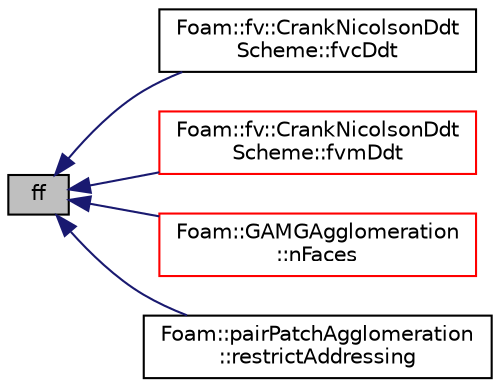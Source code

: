digraph "ff"
{
  bgcolor="transparent";
  edge [fontname="Helvetica",fontsize="10",labelfontname="Helvetica",labelfontsize="10"];
  node [fontname="Helvetica",fontsize="10",shape=record];
  rankdir="LR";
  Node1 [label="ff",height=0.2,width=0.4,color="black", fillcolor="grey75", style="filled", fontcolor="black"];
  Node1 -> Node2 [dir="back",color="midnightblue",fontsize="10",style="solid",fontname="Helvetica"];
  Node2 [label="Foam::fv::CrankNicolsonDdt\lScheme::fvcDdt",height=0.2,width=0.4,color="black",URL="$a00439.html#a2e564067d965a548d3cacd230cb3573b"];
  Node1 -> Node3 [dir="back",color="midnightblue",fontsize="10",style="solid",fontname="Helvetica"];
  Node3 [label="Foam::fv::CrankNicolsonDdt\lScheme::fvmDdt",height=0.2,width=0.4,color="red",URL="$a00439.html#a8602a98a4ac41054bb3dcf8adc93b94b"];
  Node1 -> Node4 [dir="back",color="midnightblue",fontsize="10",style="solid",fontname="Helvetica"];
  Node4 [label="Foam::GAMGAgglomeration\l::nFaces",height=0.2,width=0.4,color="red",URL="$a00909.html#a64266c9f76e5e5617ce6cd0461af5954",tooltip="Return number of coarse faces (before processor agglomeration) "];
  Node1 -> Node5 [dir="back",color="midnightblue",fontsize="10",style="solid",fontname="Helvetica"];
  Node5 [label="Foam::pairPatchAgglomeration\l::restrictAddressing",height=0.2,width=0.4,color="black",URL="$a01803.html#acd748ab381248525885dceb72a3e4fe0",tooltip="Return cell restrict addressing of given level. "];
}
